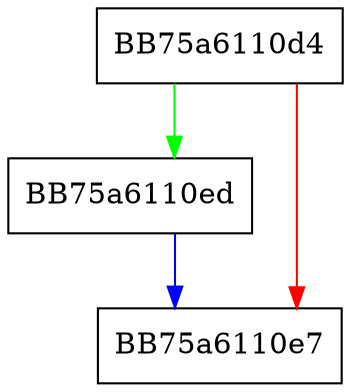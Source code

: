 digraph sqlite3ExprNNCollSeq {
  node [shape="box"];
  graph [splines=ortho];
  BB75a6110d4 -> BB75a6110ed [color="green"];
  BB75a6110d4 -> BB75a6110e7 [color="red"];
  BB75a6110ed -> BB75a6110e7 [color="blue"];
}